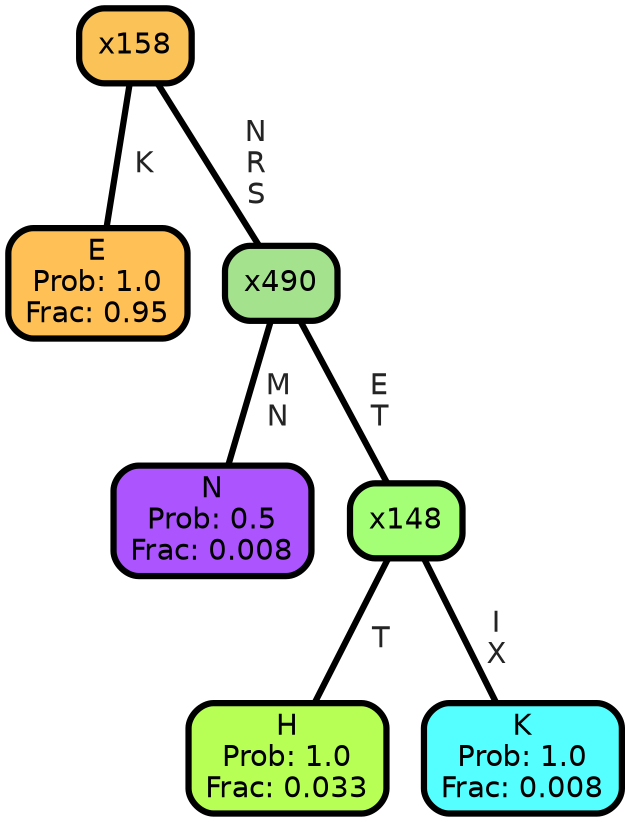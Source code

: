 graph Tree {
node [shape=box, style="filled, rounded",color="black",penwidth="3",fontcolor="black",                 fontname=helvetica] ;
graph [ranksep="0 equally", splines=straight,                 bgcolor=transparent, dpi=200] ;
edge [fontname=helvetica, fontweight=bold,fontcolor=grey14,color=black] ;
0 [label="E
Prob: 1.0
Frac: 0.95", fillcolor="#ffc155"] ;
1 [label="x158", fillcolor="#fac257"] ;
2 [label="N
Prob: 0.5
Frac: 0.008", fillcolor="#ac55ff"] ;
3 [label="x490", fillcolor="#a5e28d"] ;
4 [label="H
Prob: 1.0
Frac: 0.033", fillcolor="#b8ff55"] ;
5 [label="x148", fillcolor="#a4ff77"] ;
6 [label="K
Prob: 1.0
Frac: 0.008", fillcolor="#55ffff"] ;
1 -- 0 [label=" K",penwidth=3] ;
1 -- 3 [label=" N\n R\n S",penwidth=3] ;
3 -- 2 [label=" M\n N",penwidth=3] ;
3 -- 5 [label=" E\n T",penwidth=3] ;
5 -- 4 [label=" T",penwidth=3] ;
5 -- 6 [label=" I\n X",penwidth=3] ;
{rank = same;}}